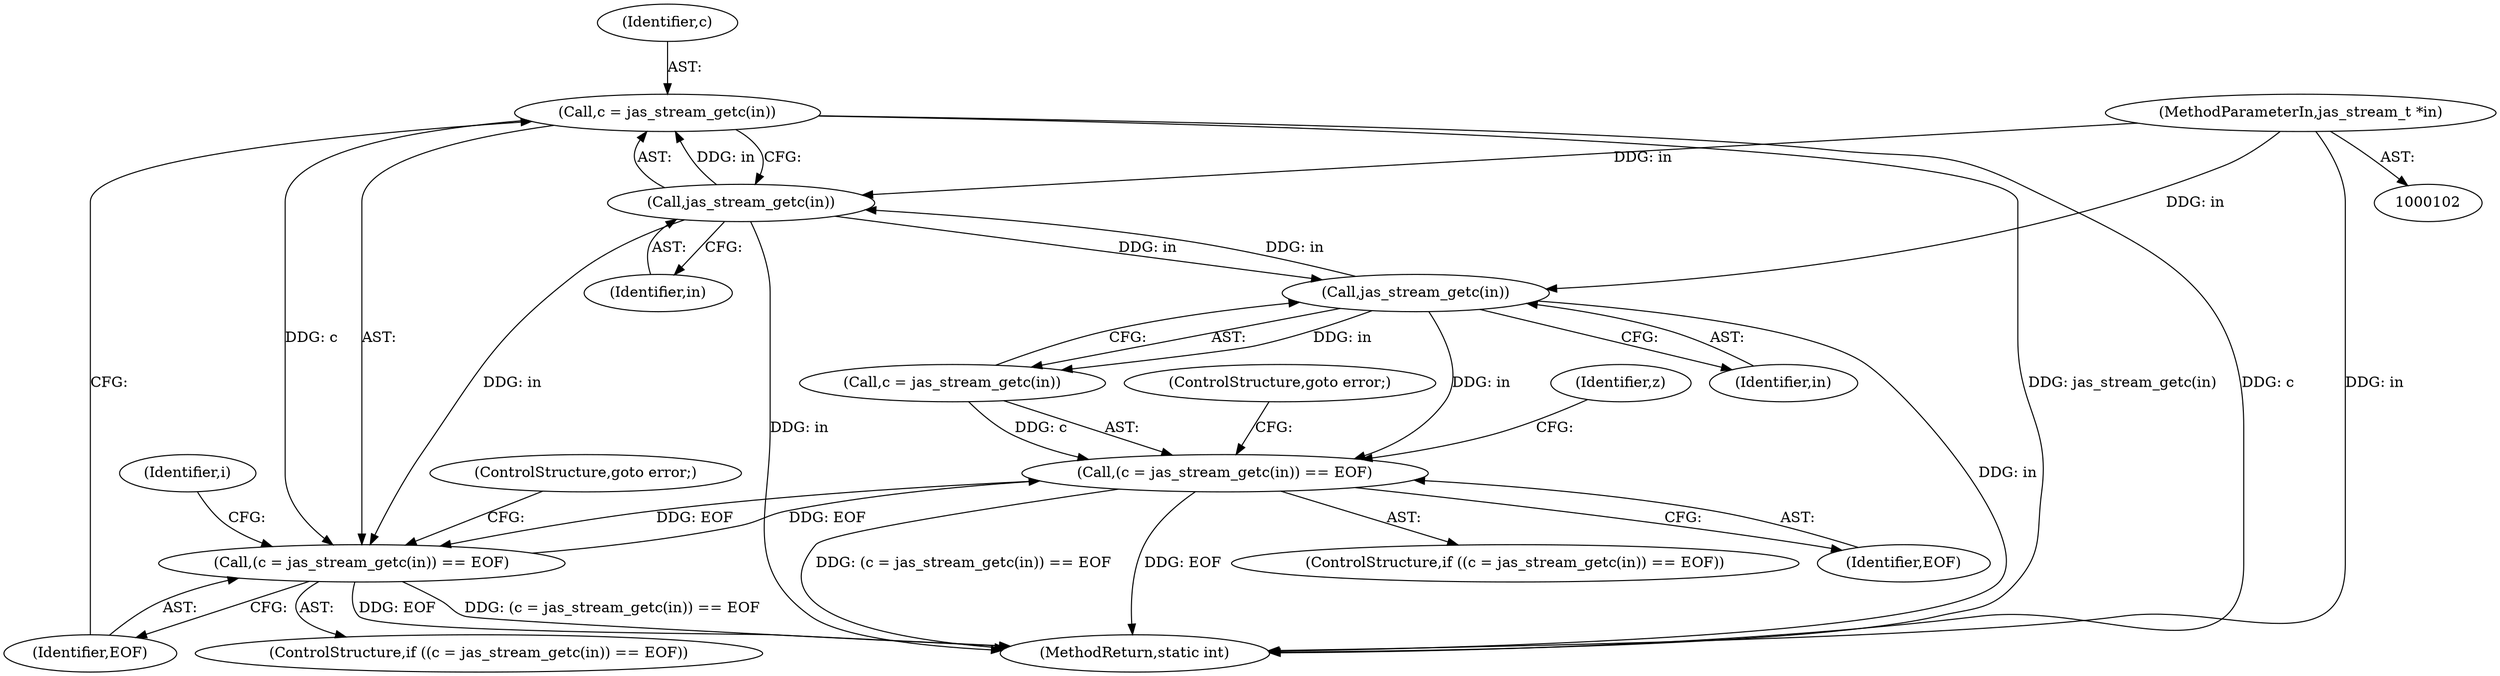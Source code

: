 digraph "0_jasper_411a4068f8c464e883358bf403a3e25158863823_0@API" {
"1000302" [label="(Call,c = jas_stream_getc(in))"];
"1000304" [label="(Call,jas_stream_getc(in))"];
"1000220" [label="(Call,jas_stream_getc(in))"];
"1000103" [label="(MethodParameterIn,jas_stream_t *in)"];
"1000301" [label="(Call,(c = jas_stream_getc(in)) == EOF)"];
"1000217" [label="(Call,(c = jas_stream_getc(in)) == EOF)"];
"1000224" [label="(ControlStructure,goto error;)"];
"1000300" [label="(ControlStructure,if ((c = jas_stream_getc(in)) == EOF))"];
"1000303" [label="(Identifier,c)"];
"1000304" [label="(Call,jas_stream_getc(in))"];
"1000302" [label="(Call,c = jas_stream_getc(in))"];
"1000380" [label="(MethodReturn,static int)"];
"1000226" [label="(Identifier,z)"];
"1000301" [label="(Call,(c = jas_stream_getc(in)) == EOF)"];
"1000305" [label="(Identifier,in)"];
"1000103" [label="(MethodParameterIn,jas_stream_t *in)"];
"1000308" [label="(ControlStructure,goto error;)"];
"1000216" [label="(ControlStructure,if ((c = jas_stream_getc(in)) == EOF))"];
"1000221" [label="(Identifier,in)"];
"1000306" [label="(Identifier,EOF)"];
"1000220" [label="(Call,jas_stream_getc(in))"];
"1000311" [label="(Identifier,i)"];
"1000217" [label="(Call,(c = jas_stream_getc(in)) == EOF)"];
"1000222" [label="(Identifier,EOF)"];
"1000218" [label="(Call,c = jas_stream_getc(in))"];
"1000302" -> "1000301"  [label="AST: "];
"1000302" -> "1000304"  [label="CFG: "];
"1000303" -> "1000302"  [label="AST: "];
"1000304" -> "1000302"  [label="AST: "];
"1000306" -> "1000302"  [label="CFG: "];
"1000302" -> "1000380"  [label="DDG: jas_stream_getc(in)"];
"1000302" -> "1000380"  [label="DDG: c"];
"1000302" -> "1000301"  [label="DDG: c"];
"1000304" -> "1000302"  [label="DDG: in"];
"1000304" -> "1000305"  [label="CFG: "];
"1000305" -> "1000304"  [label="AST: "];
"1000304" -> "1000380"  [label="DDG: in"];
"1000304" -> "1000220"  [label="DDG: in"];
"1000304" -> "1000301"  [label="DDG: in"];
"1000220" -> "1000304"  [label="DDG: in"];
"1000103" -> "1000304"  [label="DDG: in"];
"1000220" -> "1000218"  [label="AST: "];
"1000220" -> "1000221"  [label="CFG: "];
"1000221" -> "1000220"  [label="AST: "];
"1000218" -> "1000220"  [label="CFG: "];
"1000220" -> "1000380"  [label="DDG: in"];
"1000220" -> "1000217"  [label="DDG: in"];
"1000220" -> "1000218"  [label="DDG: in"];
"1000103" -> "1000220"  [label="DDG: in"];
"1000103" -> "1000102"  [label="AST: "];
"1000103" -> "1000380"  [label="DDG: in"];
"1000301" -> "1000300"  [label="AST: "];
"1000301" -> "1000306"  [label="CFG: "];
"1000306" -> "1000301"  [label="AST: "];
"1000308" -> "1000301"  [label="CFG: "];
"1000311" -> "1000301"  [label="CFG: "];
"1000301" -> "1000380"  [label="DDG: (c = jas_stream_getc(in)) == EOF"];
"1000301" -> "1000380"  [label="DDG: EOF"];
"1000301" -> "1000217"  [label="DDG: EOF"];
"1000217" -> "1000301"  [label="DDG: EOF"];
"1000217" -> "1000216"  [label="AST: "];
"1000217" -> "1000222"  [label="CFG: "];
"1000218" -> "1000217"  [label="AST: "];
"1000222" -> "1000217"  [label="AST: "];
"1000224" -> "1000217"  [label="CFG: "];
"1000226" -> "1000217"  [label="CFG: "];
"1000217" -> "1000380"  [label="DDG: (c = jas_stream_getc(in)) == EOF"];
"1000217" -> "1000380"  [label="DDG: EOF"];
"1000218" -> "1000217"  [label="DDG: c"];
}
